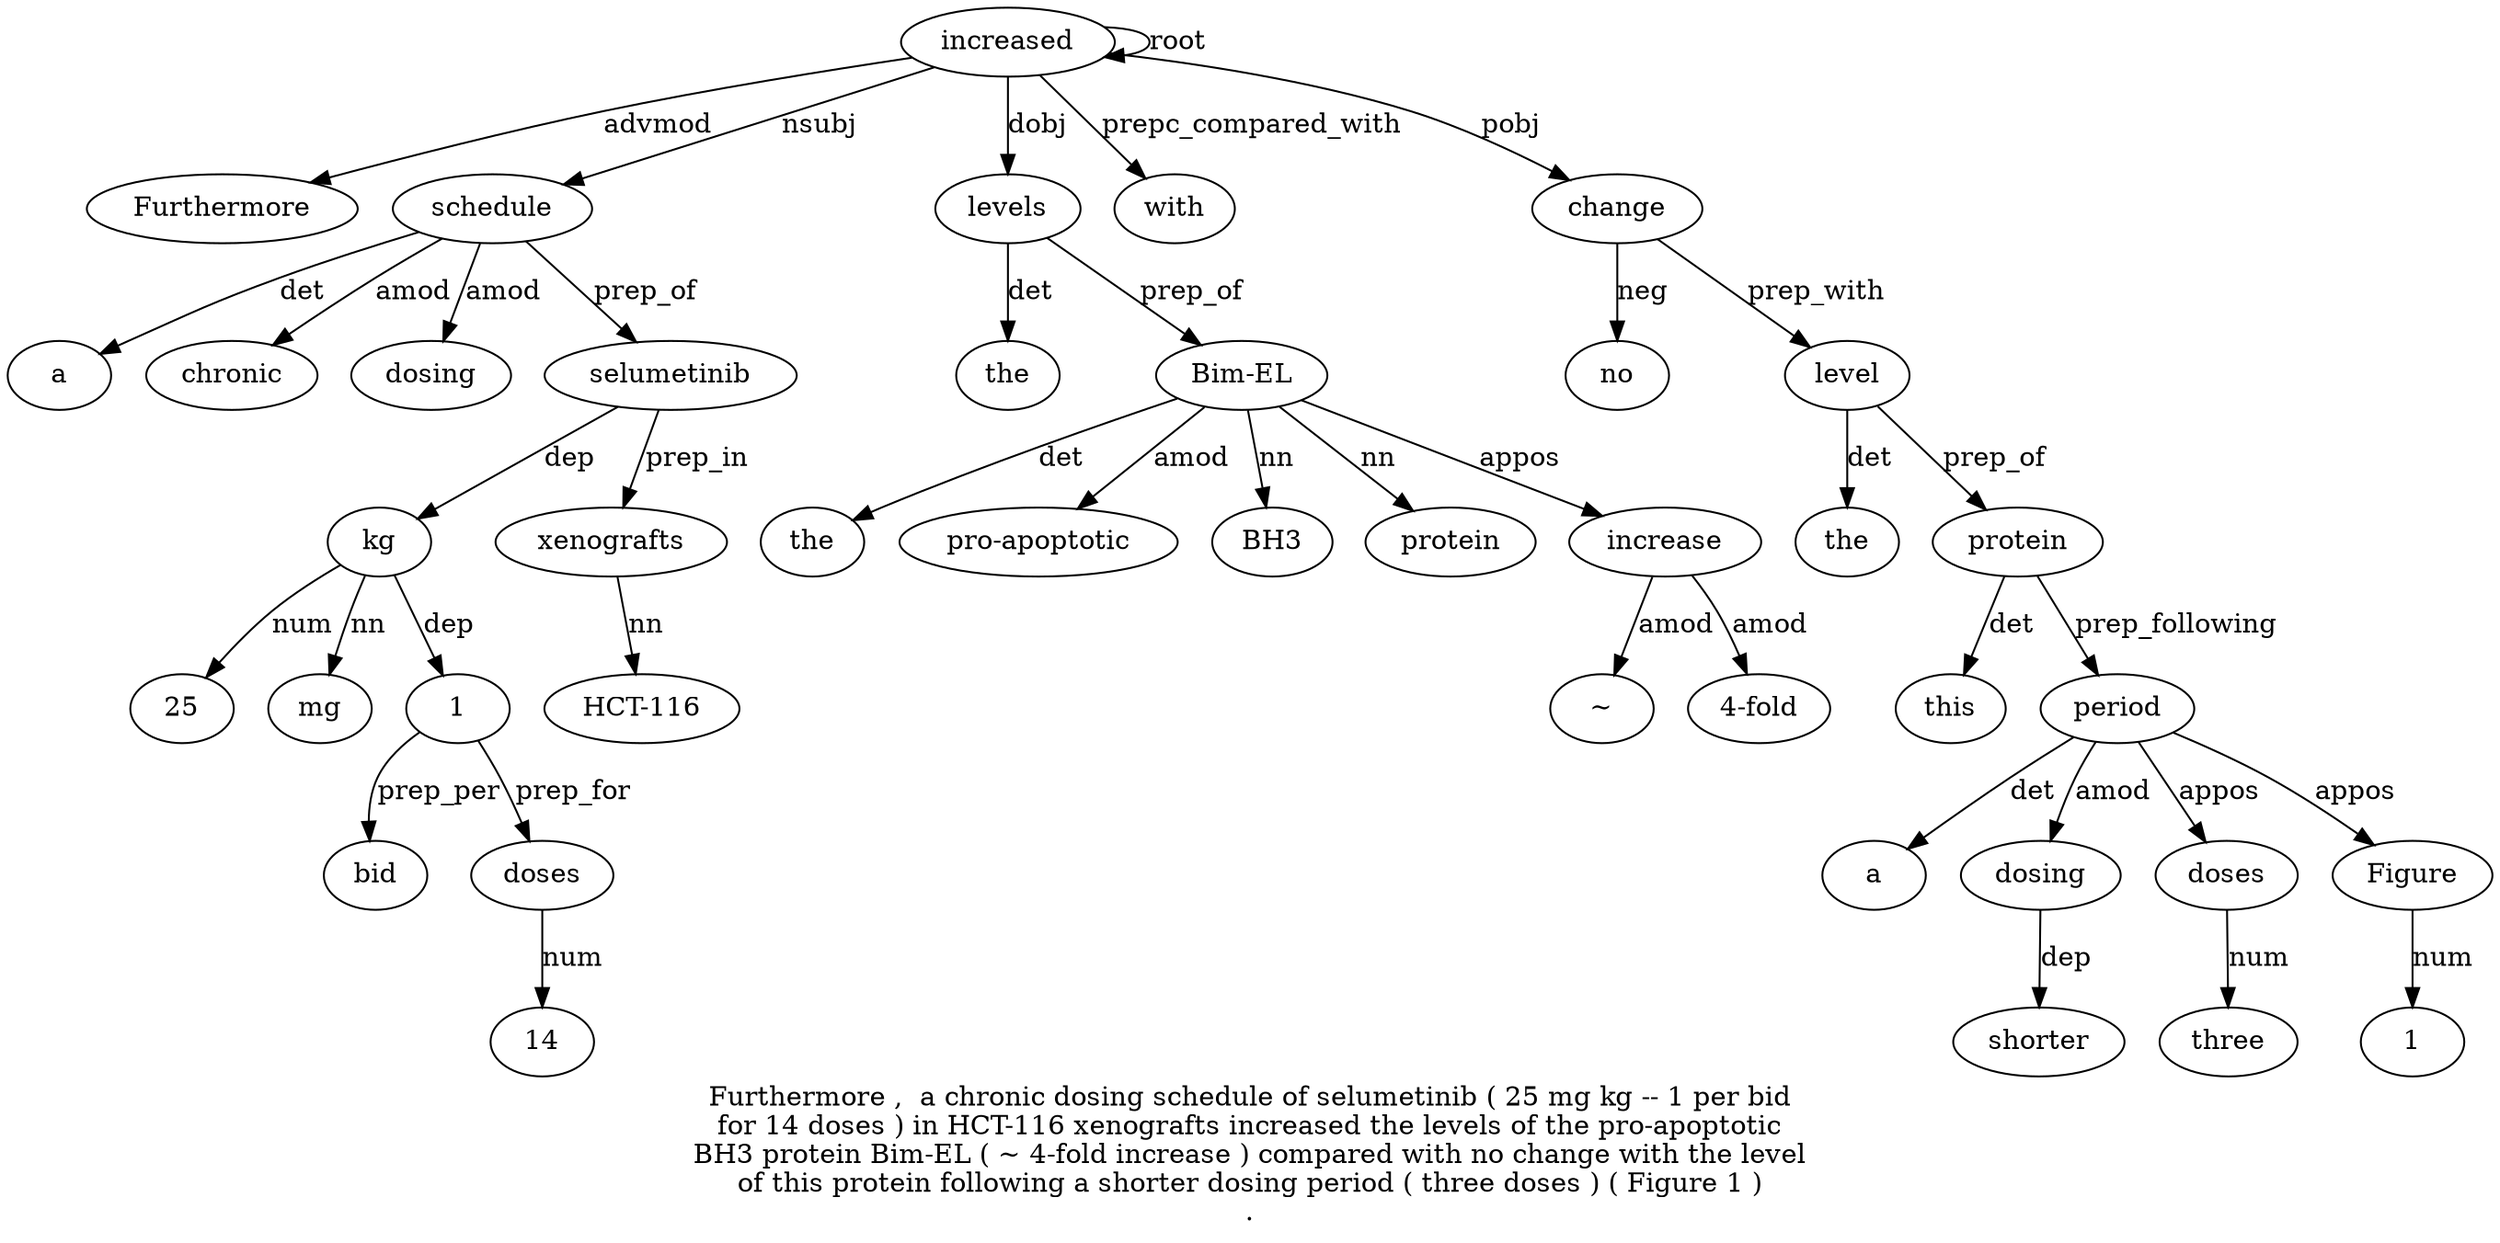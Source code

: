 digraph "Furthermore ,  a chronic dosing schedule of selumetinib ( 25 mg kg -- 1 per bid for 14 doses ) in HCT-116 xenografts increased the levels of the pro-apoptotic BH3 protein Bim-EL ( ∼ 4-fold increase ) compared with no change with the level of this protein following a shorter dosing period ( three doses ) ( Figure 1 ) ." {
label="Furthermore ,  a chronic dosing schedule of selumetinib ( 25 mg kg -- 1 per bid
for 14 doses ) in HCT-116 xenografts increased the levels of the pro-apoptotic
BH3 protein Bim-EL ( ∼ 4-fold increase ) compared with no change with the level
of this protein following a shorter dosing period ( three doses ) ( Figure 1 )
.";
increased24 [style=filled, fillcolor=white, label=increased];
Furthermore1 [style=filled, fillcolor=white, label=Furthermore];
increased24 -> Furthermore1  [label=advmod];
schedule6 [style=filled, fillcolor=white, label=schedule];
a3 [style=filled, fillcolor=white, label=a];
schedule6 -> a3  [label=det];
chronic4 [style=filled, fillcolor=white, label=chronic];
schedule6 -> chronic4  [label=amod];
dosing5 [style=filled, fillcolor=white, label=dosing];
schedule6 -> dosing5  [label=amod];
increased24 -> schedule6  [label=nsubj];
selumetinib8 [style=filled, fillcolor=white, label=selumetinib];
schedule6 -> selumetinib8  [label=prep_of];
kg12 [style=filled, fillcolor=white, label=kg];
2510 [style=filled, fillcolor=white, label=25];
kg12 -> 2510  [label=num];
mg11 [style=filled, fillcolor=white, label=mg];
kg12 -> mg11  [label=nn];
selumetinib8 -> kg12  [label=dep];
114 [style=filled, fillcolor=white, label=1];
kg12 -> 114  [label=dep];
bid16 [style=filled, fillcolor=white, label=bid];
114 -> bid16  [label=prep_per];
doses19 [style=filled, fillcolor=white, label=doses];
1418 [style=filled, fillcolor=white, label=14];
doses19 -> 1418  [label=num];
114 -> doses19  [label=prep_for];
xenografts23 [style=filled, fillcolor=white, label=xenografts];
"HCT-11622" [style=filled, fillcolor=white, label="HCT-116"];
xenografts23 -> "HCT-11622"  [label=nn];
selumetinib8 -> xenografts23  [label=prep_in];
increased24 -> increased24  [label=root];
levels26 [style=filled, fillcolor=white, label=levels];
the25 [style=filled, fillcolor=white, label=the];
levels26 -> the25  [label=det];
increased24 -> levels26  [label=dobj];
"Bim-EL32" [style=filled, fillcolor=white, label="Bim-EL"];
the28 [style=filled, fillcolor=white, label=the];
"Bim-EL32" -> the28  [label=det];
"pro-apoptotic29" [style=filled, fillcolor=white, label="pro-apoptotic"];
"Bim-EL32" -> "pro-apoptotic29"  [label=amod];
BH330 [style=filled, fillcolor=white, label=BH3];
"Bim-EL32" -> BH330  [label=nn];
protein31 [style=filled, fillcolor=white, label=protein];
"Bim-EL32" -> protein31  [label=nn];
levels26 -> "Bim-EL32"  [label=prep_of];
increase36 [style=filled, fillcolor=white, label=increase];
"∼34" [style=filled, fillcolor=white, label="∼"];
increase36 -> "∼34"  [label=amod];
"4-fold35" [style=filled, fillcolor=white, label="4-fold"];
increase36 -> "4-fold35"  [label=amod];
"Bim-EL32" -> increase36  [label=appos];
with39 [style=filled, fillcolor=white, label=with];
increased24 -> with39  [label=prepc_compared_with];
change41 [style=filled, fillcolor=white, label=change];
no40 [style=filled, fillcolor=white, label=no];
change41 -> no40  [label=neg];
increased24 -> change41  [label=pobj];
level44 [style=filled, fillcolor=white, label=level];
the43 [style=filled, fillcolor=white, label=the];
level44 -> the43  [label=det];
change41 -> level44  [label=prep_with];
protein47 [style=filled, fillcolor=white, label=protein];
this46 [style=filled, fillcolor=white, label=this];
protein47 -> this46  [label=det];
level44 -> protein47  [label=prep_of];
period52 [style=filled, fillcolor=white, label=period];
a49 [style=filled, fillcolor=white, label=a];
period52 -> a49  [label=det];
dosing51 [style=filled, fillcolor=white, label=dosing];
shorter50 [style=filled, fillcolor=white, label=shorter];
dosing51 -> shorter50  [label=dep];
period52 -> dosing51  [label=amod];
protein47 -> period52  [label=prep_following];
doses55 [style=filled, fillcolor=white, label=doses];
three54 [style=filled, fillcolor=white, label=three];
doses55 -> three54  [label=num];
period52 -> doses55  [label=appos];
Figure58 [style=filled, fillcolor=white, label=Figure];
period52 -> Figure58  [label=appos];
159 [style=filled, fillcolor=white, label=1];
Figure58 -> 159  [label=num];
}
